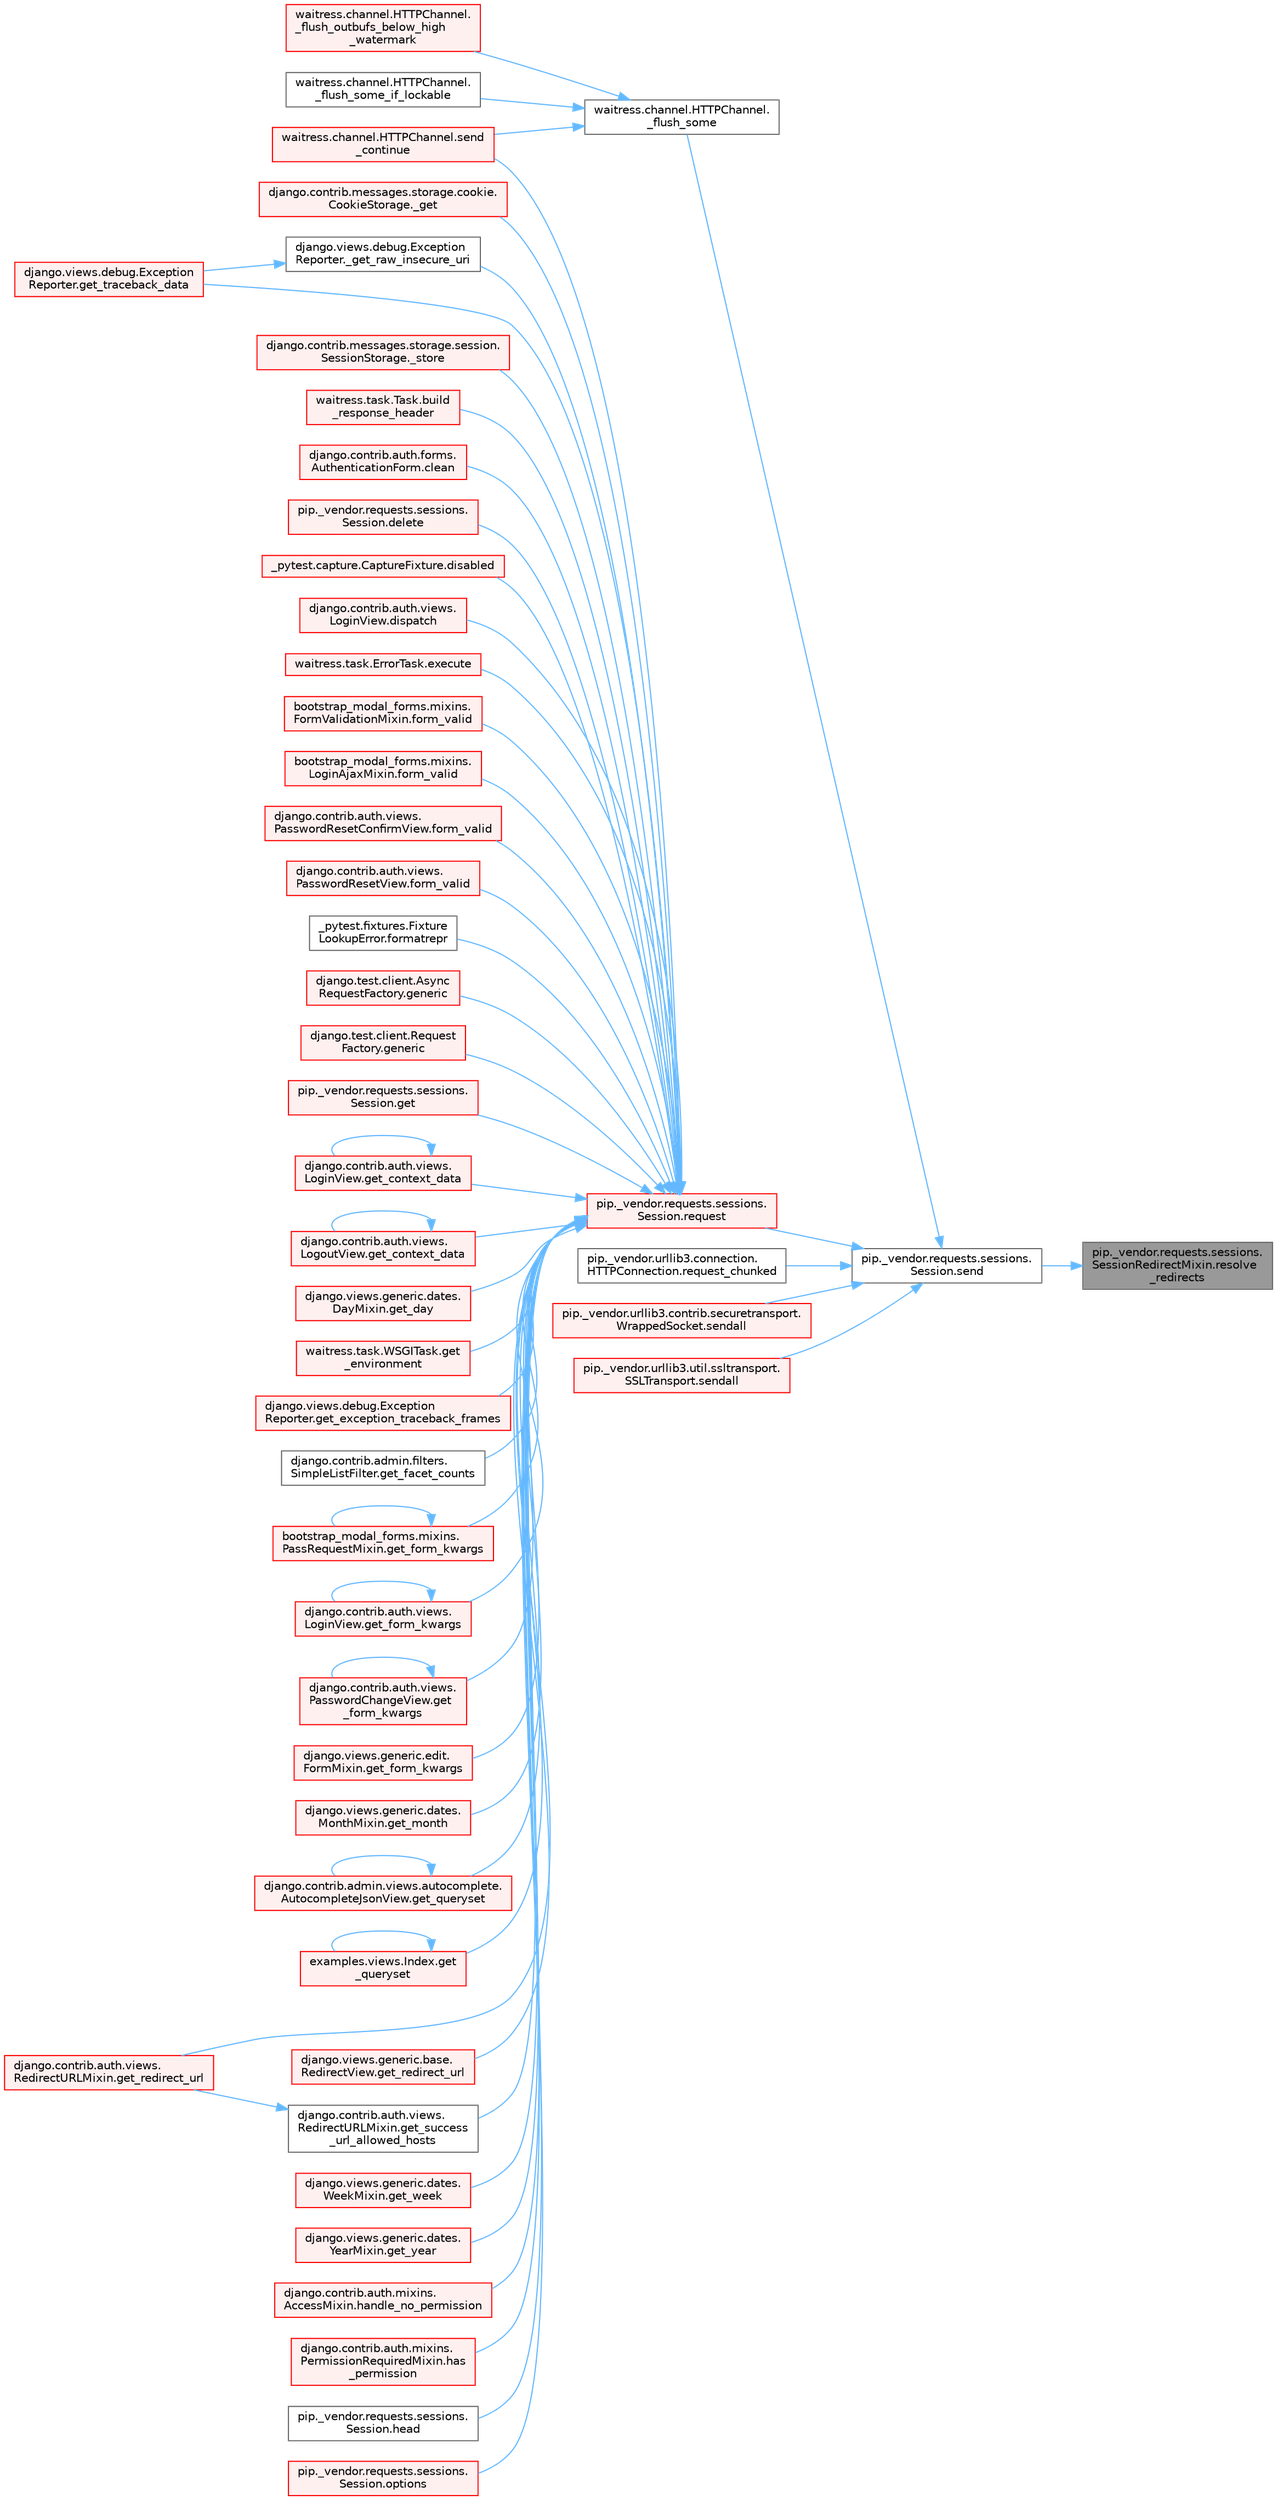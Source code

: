 digraph "pip._vendor.requests.sessions.SessionRedirectMixin.resolve_redirects"
{
 // LATEX_PDF_SIZE
  bgcolor="transparent";
  edge [fontname=Helvetica,fontsize=10,labelfontname=Helvetica,labelfontsize=10];
  node [fontname=Helvetica,fontsize=10,shape=box,height=0.2,width=0.4];
  rankdir="RL";
  Node1 [id="Node000001",label="pip._vendor.requests.sessions.\lSessionRedirectMixin.resolve\l_redirects",height=0.2,width=0.4,color="gray40", fillcolor="grey60", style="filled", fontcolor="black",tooltip=" "];
  Node1 -> Node2 [id="edge1_Node000001_Node000002",dir="back",color="steelblue1",style="solid",tooltip=" "];
  Node2 [id="Node000002",label="pip._vendor.requests.sessions.\lSession.send",height=0.2,width=0.4,color="grey40", fillcolor="white", style="filled",URL="$classpip_1_1__vendor_1_1requests_1_1sessions_1_1_session.html#ac53877008b8d3c6901be36033885124c",tooltip=" "];
  Node2 -> Node3 [id="edge2_Node000002_Node000003",dir="back",color="steelblue1",style="solid",tooltip=" "];
  Node3 [id="Node000003",label="waitress.channel.HTTPChannel.\l_flush_some",height=0.2,width=0.4,color="grey40", fillcolor="white", style="filled",URL="$classwaitress_1_1channel_1_1_h_t_t_p_channel.html#af4abc69cb0ebdecacfe3e79bda37a43f",tooltip=" "];
  Node3 -> Node4 [id="edge3_Node000003_Node000004",dir="back",color="steelblue1",style="solid",tooltip=" "];
  Node4 [id="Node000004",label="waitress.channel.HTTPChannel.\l_flush_outbufs_below_high\l_watermark",height=0.2,width=0.4,color="red", fillcolor="#FFF0F0", style="filled",URL="$classwaitress_1_1channel_1_1_h_t_t_p_channel.html#a08c6e441a5c3f81ea09b64cb6ae49361",tooltip=" "];
  Node3 -> Node7 [id="edge4_Node000003_Node000007",dir="back",color="steelblue1",style="solid",tooltip=" "];
  Node7 [id="Node000007",label="waitress.channel.HTTPChannel.\l_flush_some_if_lockable",height=0.2,width=0.4,color="grey40", fillcolor="white", style="filled",URL="$classwaitress_1_1channel_1_1_h_t_t_p_channel.html#a187eba2d736d51b0d2fd6a170965dedb",tooltip=" "];
  Node3 -> Node8 [id="edge5_Node000003_Node000008",dir="back",color="steelblue1",style="solid",tooltip=" "];
  Node8 [id="Node000008",label="waitress.channel.HTTPChannel.send\l_continue",height=0.2,width=0.4,color="red", fillcolor="#FFF0F0", style="filled",URL="$classwaitress_1_1channel_1_1_h_t_t_p_channel.html#aaa901d6ee7325ec9a983e00b67e4959f",tooltip=" "];
  Node2 -> Node12 [id="edge6_Node000002_Node000012",dir="back",color="steelblue1",style="solid",tooltip=" "];
  Node12 [id="Node000012",label="pip._vendor.requests.sessions.\lSession.request",height=0.2,width=0.4,color="red", fillcolor="#FFF0F0", style="filled",URL="$classpip_1_1__vendor_1_1requests_1_1sessions_1_1_session.html#a3dddfa16e93faa1a1a553936d913482b",tooltip=" "];
  Node12 -> Node13 [id="edge7_Node000012_Node000013",dir="back",color="steelblue1",style="solid",tooltip=" "];
  Node13 [id="Node000013",label="django.contrib.messages.storage.cookie.\lCookieStorage._get",height=0.2,width=0.4,color="red", fillcolor="#FFF0F0", style="filled",URL="$classdjango_1_1contrib_1_1messages_1_1storage_1_1cookie_1_1_cookie_storage.html#a39d084f6072109675c9ef06c047174e8",tooltip=" "];
  Node12 -> Node124 [id="edge8_Node000012_Node000124",dir="back",color="steelblue1",style="solid",tooltip=" "];
  Node124 [id="Node000124",label="django.views.debug.Exception\lReporter._get_raw_insecure_uri",height=0.2,width=0.4,color="grey40", fillcolor="white", style="filled",URL="$classdjango_1_1views_1_1debug_1_1_exception_reporter.html#a7a7120cc6b92c3e1a0b855e351c30f42",tooltip=" "];
  Node124 -> Node125 [id="edge9_Node000124_Node000125",dir="back",color="steelblue1",style="solid",tooltip=" "];
  Node125 [id="Node000125",label="django.views.debug.Exception\lReporter.get_traceback_data",height=0.2,width=0.4,color="red", fillcolor="#FFF0F0", style="filled",URL="$classdjango_1_1views_1_1debug_1_1_exception_reporter.html#ada9d00ba4c901b186db405e92ebbc211",tooltip=" "];
  Node12 -> Node128 [id="edge10_Node000012_Node000128",dir="back",color="steelblue1",style="solid",tooltip=" "];
  Node128 [id="Node000128",label="django.contrib.messages.storage.session.\lSessionStorage._store",height=0.2,width=0.4,color="red", fillcolor="#FFF0F0", style="filled",URL="$classdjango_1_1contrib_1_1messages_1_1storage_1_1session_1_1_session_storage.html#a371ed03facbc7ae28602ede4c99950d0",tooltip=" "];
  Node12 -> Node2447 [id="edge11_Node000012_Node002447",dir="back",color="steelblue1",style="solid",tooltip=" "];
  Node2447 [id="Node002447",label="waitress.task.Task.build\l_response_header",height=0.2,width=0.4,color="red", fillcolor="#FFF0F0", style="filled",URL="$classwaitress_1_1task_1_1_task.html#a4f20433be6bea4c797bfeb62408b997e",tooltip=" "];
  Node12 -> Node3060 [id="edge12_Node000012_Node003060",dir="back",color="steelblue1",style="solid",tooltip=" "];
  Node3060 [id="Node003060",label="django.contrib.auth.forms.\lAuthenticationForm.clean",height=0.2,width=0.4,color="red", fillcolor="#FFF0F0", style="filled",URL="$classdjango_1_1contrib_1_1auth_1_1forms_1_1_authentication_form.html#a92d28be6696caa8d1b7068eefe81793a",tooltip=" "];
  Node12 -> Node3061 [id="edge13_Node000012_Node003061",dir="back",color="steelblue1",style="solid",tooltip=" "];
  Node3061 [id="Node003061",label="pip._vendor.requests.sessions.\lSession.delete",height=0.2,width=0.4,color="red", fillcolor="#FFF0F0", style="filled",URL="$classpip_1_1__vendor_1_1requests_1_1sessions_1_1_session.html#abb6cd6b39dde48648dc875227e2e258e",tooltip=" "];
  Node12 -> Node3062 [id="edge14_Node000012_Node003062",dir="back",color="steelblue1",style="solid",tooltip=" "];
  Node3062 [id="Node003062",label="_pytest.capture.CaptureFixture.disabled",height=0.2,width=0.4,color="red", fillcolor="#FFF0F0", style="filled",URL="$class__pytest_1_1capture_1_1_capture_fixture.html#a3dda4f7495bd8fb93f4bd7dad2855d7f",tooltip=" "];
  Node12 -> Node2213 [id="edge15_Node000012_Node002213",dir="back",color="steelblue1",style="solid",tooltip=" "];
  Node2213 [id="Node002213",label="django.contrib.auth.views.\lLoginView.dispatch",height=0.2,width=0.4,color="red", fillcolor="#FFF0F0", style="filled",URL="$classdjango_1_1contrib_1_1auth_1_1views_1_1_login_view.html#a69a0b11a6598453586c755b32dfc02c3",tooltip=" "];
  Node12 -> Node3067 [id="edge16_Node000012_Node003067",dir="back",color="steelblue1",style="solid",tooltip=" "];
  Node3067 [id="Node003067",label="waitress.task.ErrorTask.execute",height=0.2,width=0.4,color="red", fillcolor="#FFF0F0", style="filled",URL="$classwaitress_1_1task_1_1_error_task.html#ad5c6d14c13ba3d33e82b1b138e634bb0",tooltip=" "];
  Node12 -> Node3068 [id="edge17_Node000012_Node003068",dir="back",color="steelblue1",style="solid",tooltip=" "];
  Node3068 [id="Node003068",label="bootstrap_modal_forms.mixins.\lFormValidationMixin.form_valid",height=0.2,width=0.4,color="red", fillcolor="#FFF0F0", style="filled",URL="$classbootstrap__modal__forms_1_1mixins_1_1_form_validation_mixin.html#a415bfd631a922d1368281b015e04ba4c",tooltip=" "];
  Node12 -> Node3069 [id="edge18_Node000012_Node003069",dir="back",color="steelblue1",style="solid",tooltip=" "];
  Node3069 [id="Node003069",label="bootstrap_modal_forms.mixins.\lLoginAjaxMixin.form_valid",height=0.2,width=0.4,color="red", fillcolor="#FFF0F0", style="filled",URL="$classbootstrap__modal__forms_1_1mixins_1_1_login_ajax_mixin.html#a1cba170b69b7fd25ca43d399c808725e",tooltip=" "];
  Node12 -> Node3070 [id="edge19_Node000012_Node003070",dir="back",color="steelblue1",style="solid",tooltip=" "];
  Node3070 [id="Node003070",label="django.contrib.auth.views.\lPasswordResetConfirmView.form_valid",height=0.2,width=0.4,color="red", fillcolor="#FFF0F0", style="filled",URL="$classdjango_1_1contrib_1_1auth_1_1views_1_1_password_reset_confirm_view.html#a6da228b477be1871236a83c005301b3c",tooltip=" "];
  Node12 -> Node3071 [id="edge20_Node000012_Node003071",dir="back",color="steelblue1",style="solid",tooltip=" "];
  Node3071 [id="Node003071",label="django.contrib.auth.views.\lPasswordResetView.form_valid",height=0.2,width=0.4,color="red", fillcolor="#FFF0F0", style="filled",URL="$classdjango_1_1contrib_1_1auth_1_1views_1_1_password_reset_view.html#a1beeb7e6b51b528c0c10b3a74c0d51e3",tooltip=" "];
  Node12 -> Node3072 [id="edge21_Node000012_Node003072",dir="back",color="steelblue1",style="solid",tooltip=" "];
  Node3072 [id="Node003072",label="_pytest.fixtures.Fixture\lLookupError.formatrepr",height=0.2,width=0.4,color="grey40", fillcolor="white", style="filled",URL="$class__pytest_1_1fixtures_1_1_fixture_lookup_error.html#a22b5af6283420cffbeff550a445d243a",tooltip=" "];
  Node12 -> Node3073 [id="edge22_Node000012_Node003073",dir="back",color="steelblue1",style="solid",tooltip=" "];
  Node3073 [id="Node003073",label="django.test.client.Async\lRequestFactory.generic",height=0.2,width=0.4,color="red", fillcolor="#FFF0F0", style="filled",URL="$classdjango_1_1test_1_1client_1_1_async_request_factory.html#a470d6888694e77c09bd7d8bf6d588233",tooltip=" "];
  Node12 -> Node3086 [id="edge23_Node000012_Node003086",dir="back",color="steelblue1",style="solid",tooltip=" "];
  Node3086 [id="Node003086",label="django.test.client.Request\lFactory.generic",height=0.2,width=0.4,color="red", fillcolor="#FFF0F0", style="filled",URL="$classdjango_1_1test_1_1client_1_1_request_factory.html#a24740fe264de91d8c4c1205c9172206d",tooltip=" "];
  Node12 -> Node3087 [id="edge24_Node000012_Node003087",dir="back",color="steelblue1",style="solid",tooltip=" "];
  Node3087 [id="Node003087",label="pip._vendor.requests.sessions.\lSession.get",height=0.2,width=0.4,color="red", fillcolor="#FFF0F0", style="filled",URL="$classpip_1_1__vendor_1_1requests_1_1sessions_1_1_session.html#ad86dcc9de47cd87bf70ecf0f2c537e53",tooltip=" "];
  Node12 -> Node3088 [id="edge25_Node000012_Node003088",dir="back",color="steelblue1",style="solid",tooltip=" "];
  Node3088 [id="Node003088",label="django.contrib.auth.views.\lLoginView.get_context_data",height=0.2,width=0.4,color="red", fillcolor="#FFF0F0", style="filled",URL="$classdjango_1_1contrib_1_1auth_1_1views_1_1_login_view.html#a5acd74035066c40850101f1d9643e328",tooltip=" "];
  Node3088 -> Node3088 [id="edge26_Node003088_Node003088",dir="back",color="steelblue1",style="solid",tooltip=" "];
  Node12 -> Node3089 [id="edge27_Node000012_Node003089",dir="back",color="steelblue1",style="solid",tooltip=" "];
  Node3089 [id="Node003089",label="django.contrib.auth.views.\lLogoutView.get_context_data",height=0.2,width=0.4,color="red", fillcolor="#FFF0F0", style="filled",URL="$classdjango_1_1contrib_1_1auth_1_1views_1_1_logout_view.html#afab0ac15cb452acb486a3f7b9747e43b",tooltip=" "];
  Node3089 -> Node3089 [id="edge28_Node003089_Node003089",dir="back",color="steelblue1",style="solid",tooltip=" "];
  Node12 -> Node3090 [id="edge29_Node000012_Node003090",dir="back",color="steelblue1",style="solid",tooltip=" "];
  Node3090 [id="Node003090",label="django.views.generic.dates.\lDayMixin.get_day",height=0.2,width=0.4,color="red", fillcolor="#FFF0F0", style="filled",URL="$classdjango_1_1views_1_1generic_1_1dates_1_1_day_mixin.html#a410db285b705518118df478a63fc572a",tooltip=" "];
  Node12 -> Node3091 [id="edge30_Node000012_Node003091",dir="back",color="steelblue1",style="solid",tooltip=" "];
  Node3091 [id="Node003091",label="waitress.task.WSGITask.get\l_environment",height=0.2,width=0.4,color="red", fillcolor="#FFF0F0", style="filled",URL="$classwaitress_1_1task_1_1_w_s_g_i_task.html#a9a1b4b87c8f7bee8209018ee7c743c26",tooltip=" "];
  Node12 -> Node2605 [id="edge31_Node000012_Node002605",dir="back",color="steelblue1",style="solid",tooltip=" "];
  Node2605 [id="Node002605",label="django.views.debug.Exception\lReporter.get_exception_traceback_frames",height=0.2,width=0.4,color="red", fillcolor="#FFF0F0", style="filled",URL="$classdjango_1_1views_1_1debug_1_1_exception_reporter.html#a326b08b3941038a5504f8e0a846bae68",tooltip=" "];
  Node12 -> Node3093 [id="edge32_Node000012_Node003093",dir="back",color="steelblue1",style="solid",tooltip=" "];
  Node3093 [id="Node003093",label="django.contrib.admin.filters.\lSimpleListFilter.get_facet_counts",height=0.2,width=0.4,color="grey40", fillcolor="white", style="filled",URL="$classdjango_1_1contrib_1_1admin_1_1filters_1_1_simple_list_filter.html#a97fd984f5668670f0887f81c30f9fda7",tooltip=" "];
  Node12 -> Node3094 [id="edge33_Node000012_Node003094",dir="back",color="steelblue1",style="solid",tooltip=" "];
  Node3094 [id="Node003094",label="bootstrap_modal_forms.mixins.\lPassRequestMixin.get_form_kwargs",height=0.2,width=0.4,color="red", fillcolor="#FFF0F0", style="filled",URL="$classbootstrap__modal__forms_1_1mixins_1_1_pass_request_mixin.html#ad4ae849823f332bb1016a8508cb34ee3",tooltip=" "];
  Node3094 -> Node3094 [id="edge34_Node003094_Node003094",dir="back",color="steelblue1",style="solid",tooltip=" "];
  Node12 -> Node3095 [id="edge35_Node000012_Node003095",dir="back",color="steelblue1",style="solid",tooltip=" "];
  Node3095 [id="Node003095",label="django.contrib.auth.views.\lLoginView.get_form_kwargs",height=0.2,width=0.4,color="red", fillcolor="#FFF0F0", style="filled",URL="$classdjango_1_1contrib_1_1auth_1_1views_1_1_login_view.html#a2eba98b8c16c8a98348679ea2c921d25",tooltip=" "];
  Node3095 -> Node3095 [id="edge36_Node003095_Node003095",dir="back",color="steelblue1",style="solid",tooltip=" "];
  Node12 -> Node3096 [id="edge37_Node000012_Node003096",dir="back",color="steelblue1",style="solid",tooltip=" "];
  Node3096 [id="Node003096",label="django.contrib.auth.views.\lPasswordChangeView.get\l_form_kwargs",height=0.2,width=0.4,color="red", fillcolor="#FFF0F0", style="filled",URL="$classdjango_1_1contrib_1_1auth_1_1views_1_1_password_change_view.html#a553cf3e37e5a2c05db774e580cbcc038",tooltip=" "];
  Node3096 -> Node3096 [id="edge38_Node003096_Node003096",dir="back",color="steelblue1",style="solid",tooltip=" "];
  Node12 -> Node1852 [id="edge39_Node000012_Node001852",dir="back",color="steelblue1",style="solid",tooltip=" "];
  Node1852 [id="Node001852",label="django.views.generic.edit.\lFormMixin.get_form_kwargs",height=0.2,width=0.4,color="red", fillcolor="#FFF0F0", style="filled",URL="$classdjango_1_1views_1_1generic_1_1edit_1_1_form_mixin.html#a7e8c141b6c4efa8727e7f06322969249",tooltip=" "];
  Node12 -> Node3097 [id="edge40_Node000012_Node003097",dir="back",color="steelblue1",style="solid",tooltip=" "];
  Node3097 [id="Node003097",label="django.views.generic.dates.\lMonthMixin.get_month",height=0.2,width=0.4,color="red", fillcolor="#FFF0F0", style="filled",URL="$classdjango_1_1views_1_1generic_1_1dates_1_1_month_mixin.html#add54a3d80358c6e643ac264d97d4f2a7",tooltip=" "];
  Node12 -> Node3098 [id="edge41_Node000012_Node003098",dir="back",color="steelblue1",style="solid",tooltip=" "];
  Node3098 [id="Node003098",label="django.contrib.admin.views.autocomplete.\lAutocompleteJsonView.get_queryset",height=0.2,width=0.4,color="red", fillcolor="#FFF0F0", style="filled",URL="$classdjango_1_1contrib_1_1admin_1_1views_1_1autocomplete_1_1_autocomplete_json_view.html#a6eb5abbd3b2e8b252a4ce9ca2680f3d3",tooltip=" "];
  Node3098 -> Node3098 [id="edge42_Node003098_Node003098",dir="back",color="steelblue1",style="solid",tooltip=" "];
  Node12 -> Node3099 [id="edge43_Node000012_Node003099",dir="back",color="steelblue1",style="solid",tooltip=" "];
  Node3099 [id="Node003099",label="examples.views.Index.get\l_queryset",height=0.2,width=0.4,color="red", fillcolor="#FFF0F0", style="filled",URL="$classexamples_1_1views_1_1_index.html#a288026bb9059b37dca786922296dfcd3",tooltip=" "];
  Node3099 -> Node3099 [id="edge44_Node003099_Node003099",dir="back",color="steelblue1",style="solid",tooltip=" "];
  Node12 -> Node3100 [id="edge45_Node000012_Node003100",dir="back",color="steelblue1",style="solid",tooltip=" "];
  Node3100 [id="Node003100",label="django.contrib.auth.views.\lRedirectURLMixin.get_redirect_url",height=0.2,width=0.4,color="red", fillcolor="#FFF0F0", style="filled",URL="$classdjango_1_1contrib_1_1auth_1_1views_1_1_redirect_u_r_l_mixin.html#a5598a164f9f21e7329630fad5e5c4c77",tooltip=" "];
  Node12 -> Node2210 [id="edge46_Node000012_Node002210",dir="back",color="steelblue1",style="solid",tooltip=" "];
  Node2210 [id="Node002210",label="django.views.generic.base.\lRedirectView.get_redirect_url",height=0.2,width=0.4,color="red", fillcolor="#FFF0F0", style="filled",URL="$classdjango_1_1views_1_1generic_1_1base_1_1_redirect_view.html#a04d6cdb2db124920ca88c0c2bed8b1af",tooltip=" "];
  Node12 -> Node3101 [id="edge47_Node000012_Node003101",dir="back",color="steelblue1",style="solid",tooltip=" "];
  Node3101 [id="Node003101",label="django.contrib.auth.views.\lRedirectURLMixin.get_success\l_url_allowed_hosts",height=0.2,width=0.4,color="grey40", fillcolor="white", style="filled",URL="$classdjango_1_1contrib_1_1auth_1_1views_1_1_redirect_u_r_l_mixin.html#a21199247491f0bae617b1efead90ee9b",tooltip=" "];
  Node3101 -> Node3100 [id="edge48_Node003101_Node003100",dir="back",color="steelblue1",style="solid",tooltip=" "];
  Node12 -> Node125 [id="edge49_Node000012_Node000125",dir="back",color="steelblue1",style="solid",tooltip=" "];
  Node12 -> Node3102 [id="edge50_Node000012_Node003102",dir="back",color="steelblue1",style="solid",tooltip=" "];
  Node3102 [id="Node003102",label="django.views.generic.dates.\lWeekMixin.get_week",height=0.2,width=0.4,color="red", fillcolor="#FFF0F0", style="filled",URL="$classdjango_1_1views_1_1generic_1_1dates_1_1_week_mixin.html#a39c8ca71985d8468df01d5dc0ee07750",tooltip=" "];
  Node12 -> Node3103 [id="edge51_Node000012_Node003103",dir="back",color="steelblue1",style="solid",tooltip=" "];
  Node3103 [id="Node003103",label="django.views.generic.dates.\lYearMixin.get_year",height=0.2,width=0.4,color="red", fillcolor="#FFF0F0", style="filled",URL="$classdjango_1_1views_1_1generic_1_1dates_1_1_year_mixin.html#a6e2e940e9853d71a94d5a41b71262ca3",tooltip=" "];
  Node12 -> Node3104 [id="edge52_Node000012_Node003104",dir="back",color="steelblue1",style="solid",tooltip=" "];
  Node3104 [id="Node003104",label="django.contrib.auth.mixins.\lAccessMixin.handle_no_permission",height=0.2,width=0.4,color="red", fillcolor="#FFF0F0", style="filled",URL="$classdjango_1_1contrib_1_1auth_1_1mixins_1_1_access_mixin.html#a3055bb05f7686a8b459fdf6d6b2866b0",tooltip=" "];
  Node12 -> Node3108 [id="edge53_Node000012_Node003108",dir="back",color="steelblue1",style="solid",tooltip=" "];
  Node3108 [id="Node003108",label="django.contrib.auth.mixins.\lPermissionRequiredMixin.has\l_permission",height=0.2,width=0.4,color="red", fillcolor="#FFF0F0", style="filled",URL="$classdjango_1_1contrib_1_1auth_1_1mixins_1_1_permission_required_mixin.html#a4401069defabdb52bb5308d170858633",tooltip=" "];
  Node12 -> Node3109 [id="edge54_Node000012_Node003109",dir="back",color="steelblue1",style="solid",tooltip=" "];
  Node3109 [id="Node003109",label="pip._vendor.requests.sessions.\lSession.head",height=0.2,width=0.4,color="grey40", fillcolor="white", style="filled",URL="$classpip_1_1__vendor_1_1requests_1_1sessions_1_1_session.html#a1629a21f81669fcbc725554975ecd2c7",tooltip=" "];
  Node12 -> Node3110 [id="edge55_Node000012_Node003110",dir="back",color="steelblue1",style="solid",tooltip=" "];
  Node3110 [id="Node003110",label="pip._vendor.requests.sessions.\lSession.options",height=0.2,width=0.4,color="red", fillcolor="#FFF0F0", style="filled",URL="$classpip_1_1__vendor_1_1requests_1_1sessions_1_1_session.html#a210270880f90521b3b3014748ecd87e9",tooltip=" "];
  Node12 -> Node8 [id="edge56_Node000012_Node000008",dir="back",color="steelblue1",style="solid",tooltip=" "];
  Node2 -> Node98 [id="edge57_Node000002_Node000098",dir="back",color="steelblue1",style="solid",tooltip=" "];
  Node98 [id="Node000098",label="pip._vendor.urllib3.connection.\lHTTPConnection.request_chunked",height=0.2,width=0.4,color="grey40", fillcolor="white", style="filled",URL="$classpip_1_1__vendor_1_1urllib3_1_1connection_1_1_h_t_t_p_connection.html#a9af6f422554c315fcde06d65e97becfc",tooltip=" "];
  Node2 -> Node99 [id="edge58_Node000002_Node000099",dir="back",color="steelblue1",style="solid",tooltip=" "];
  Node99 [id="Node000099",label="pip._vendor.urllib3.contrib.securetransport.\lWrappedSocket.sendall",height=0.2,width=0.4,color="red", fillcolor="#FFF0F0", style="filled",URL="$classpip_1_1__vendor_1_1urllib3_1_1contrib_1_1securetransport_1_1_wrapped_socket.html#a67b9b212d8bdb9f37e14c33d3c28ce8e",tooltip=" "];
  Node2 -> Node100 [id="edge59_Node000002_Node000100",dir="back",color="steelblue1",style="solid",tooltip=" "];
  Node100 [id="Node000100",label="pip._vendor.urllib3.util.ssltransport.\lSSLTransport.sendall",height=0.2,width=0.4,color="red", fillcolor="#FFF0F0", style="filled",URL="$classpip_1_1__vendor_1_1urllib3_1_1util_1_1ssltransport_1_1_s_s_l_transport.html#a6127132ecea729b7d77e99c6c6eac732",tooltip=" "];
}
